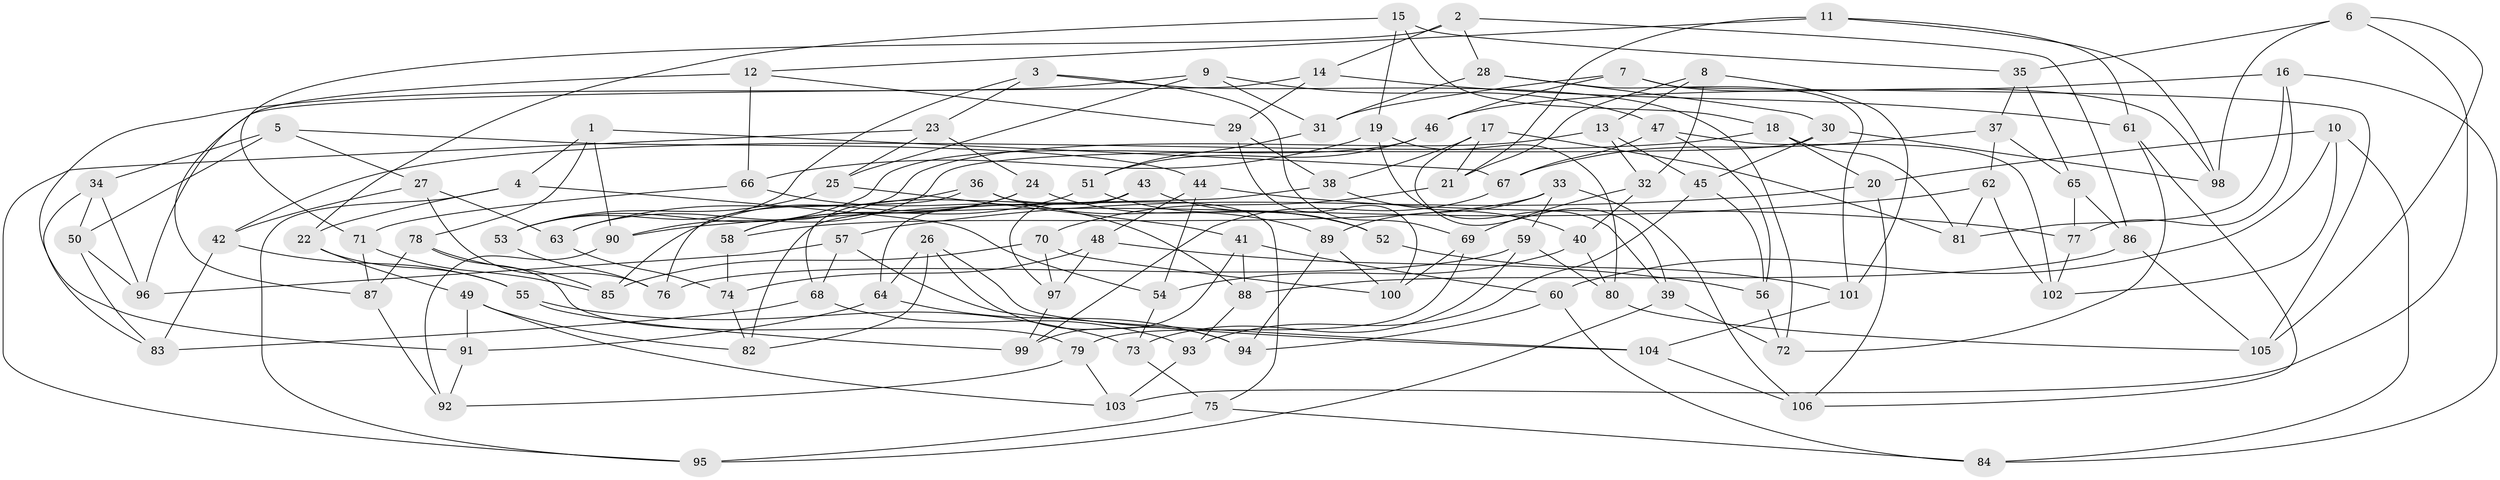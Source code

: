 // Generated by graph-tools (version 1.1) at 2025/26/03/09/25 03:26:52]
// undirected, 106 vertices, 212 edges
graph export_dot {
graph [start="1"]
  node [color=gray90,style=filled];
  1;
  2;
  3;
  4;
  5;
  6;
  7;
  8;
  9;
  10;
  11;
  12;
  13;
  14;
  15;
  16;
  17;
  18;
  19;
  20;
  21;
  22;
  23;
  24;
  25;
  26;
  27;
  28;
  29;
  30;
  31;
  32;
  33;
  34;
  35;
  36;
  37;
  38;
  39;
  40;
  41;
  42;
  43;
  44;
  45;
  46;
  47;
  48;
  49;
  50;
  51;
  52;
  53;
  54;
  55;
  56;
  57;
  58;
  59;
  60;
  61;
  62;
  63;
  64;
  65;
  66;
  67;
  68;
  69;
  70;
  71;
  72;
  73;
  74;
  75;
  76;
  77;
  78;
  79;
  80;
  81;
  82;
  83;
  84;
  85;
  86;
  87;
  88;
  89;
  90;
  91;
  92;
  93;
  94;
  95;
  96;
  97;
  98;
  99;
  100;
  101;
  102;
  103;
  104;
  105;
  106;
  1 -- 78;
  1 -- 67;
  1 -- 90;
  1 -- 4;
  2 -- 86;
  2 -- 14;
  2 -- 71;
  2 -- 28;
  3 -- 69;
  3 -- 23;
  3 -- 72;
  3 -- 53;
  4 -- 22;
  4 -- 95;
  4 -- 54;
  5 -- 50;
  5 -- 27;
  5 -- 34;
  5 -- 44;
  6 -- 105;
  6 -- 103;
  6 -- 35;
  6 -- 98;
  7 -- 46;
  7 -- 98;
  7 -- 31;
  7 -- 105;
  8 -- 32;
  8 -- 13;
  8 -- 21;
  8 -- 101;
  9 -- 31;
  9 -- 91;
  9 -- 47;
  9 -- 25;
  10 -- 84;
  10 -- 102;
  10 -- 20;
  10 -- 60;
  11 -- 61;
  11 -- 98;
  11 -- 21;
  11 -- 12;
  12 -- 66;
  12 -- 87;
  12 -- 29;
  13 -- 45;
  13 -- 63;
  13 -- 32;
  14 -- 96;
  14 -- 61;
  14 -- 29;
  15 -- 35;
  15 -- 19;
  15 -- 22;
  15 -- 18;
  16 -- 81;
  16 -- 46;
  16 -- 84;
  16 -- 77;
  17 -- 21;
  17 -- 38;
  17 -- 81;
  17 -- 39;
  18 -- 42;
  18 -- 81;
  18 -- 20;
  19 -- 66;
  19 -- 80;
  19 -- 39;
  20 -- 106;
  20 -- 57;
  21 -- 70;
  22 -- 55;
  22 -- 49;
  23 -- 24;
  23 -- 95;
  23 -- 25;
  24 -- 85;
  24 -- 58;
  24 -- 52;
  25 -- 41;
  25 -- 53;
  26 -- 104;
  26 -- 94;
  26 -- 82;
  26 -- 64;
  27 -- 76;
  27 -- 42;
  27 -- 63;
  28 -- 30;
  28 -- 31;
  28 -- 101;
  29 -- 38;
  29 -- 100;
  30 -- 98;
  30 -- 90;
  30 -- 45;
  31 -- 51;
  32 -- 40;
  32 -- 69;
  33 -- 89;
  33 -- 106;
  33 -- 58;
  33 -- 59;
  34 -- 83;
  34 -- 50;
  34 -- 96;
  35 -- 65;
  35 -- 37;
  36 -- 63;
  36 -- 76;
  36 -- 89;
  36 -- 75;
  37 -- 65;
  37 -- 67;
  37 -- 62;
  38 -- 82;
  38 -- 40;
  39 -- 72;
  39 -- 95;
  40 -- 80;
  40 -- 54;
  41 -- 60;
  41 -- 88;
  41 -- 99;
  42 -- 83;
  42 -- 55;
  43 -- 97;
  43 -- 64;
  43 -- 52;
  43 -- 68;
  44 -- 48;
  44 -- 77;
  44 -- 54;
  45 -- 56;
  45 -- 93;
  46 -- 53;
  46 -- 51;
  47 -- 56;
  47 -- 67;
  47 -- 102;
  48 -- 56;
  48 -- 74;
  48 -- 97;
  49 -- 91;
  49 -- 103;
  49 -- 82;
  50 -- 83;
  50 -- 96;
  51 -- 58;
  51 -- 52;
  52 -- 101;
  53 -- 76;
  54 -- 73;
  55 -- 99;
  55 -- 73;
  56 -- 72;
  57 -- 96;
  57 -- 104;
  57 -- 68;
  58 -- 74;
  59 -- 80;
  59 -- 73;
  59 -- 76;
  60 -- 84;
  60 -- 94;
  61 -- 72;
  61 -- 106;
  62 -- 102;
  62 -- 81;
  62 -- 90;
  63 -- 74;
  64 -- 94;
  64 -- 91;
  65 -- 77;
  65 -- 86;
  66 -- 71;
  66 -- 88;
  67 -- 99;
  68 -- 83;
  68 -- 93;
  69 -- 100;
  69 -- 79;
  70 -- 97;
  70 -- 100;
  70 -- 85;
  71 -- 85;
  71 -- 87;
  73 -- 75;
  74 -- 82;
  75 -- 84;
  75 -- 95;
  77 -- 102;
  78 -- 79;
  78 -- 87;
  78 -- 85;
  79 -- 103;
  79 -- 92;
  80 -- 105;
  86 -- 105;
  86 -- 88;
  87 -- 92;
  88 -- 93;
  89 -- 94;
  89 -- 100;
  90 -- 92;
  91 -- 92;
  93 -- 103;
  97 -- 99;
  101 -- 104;
  104 -- 106;
}

